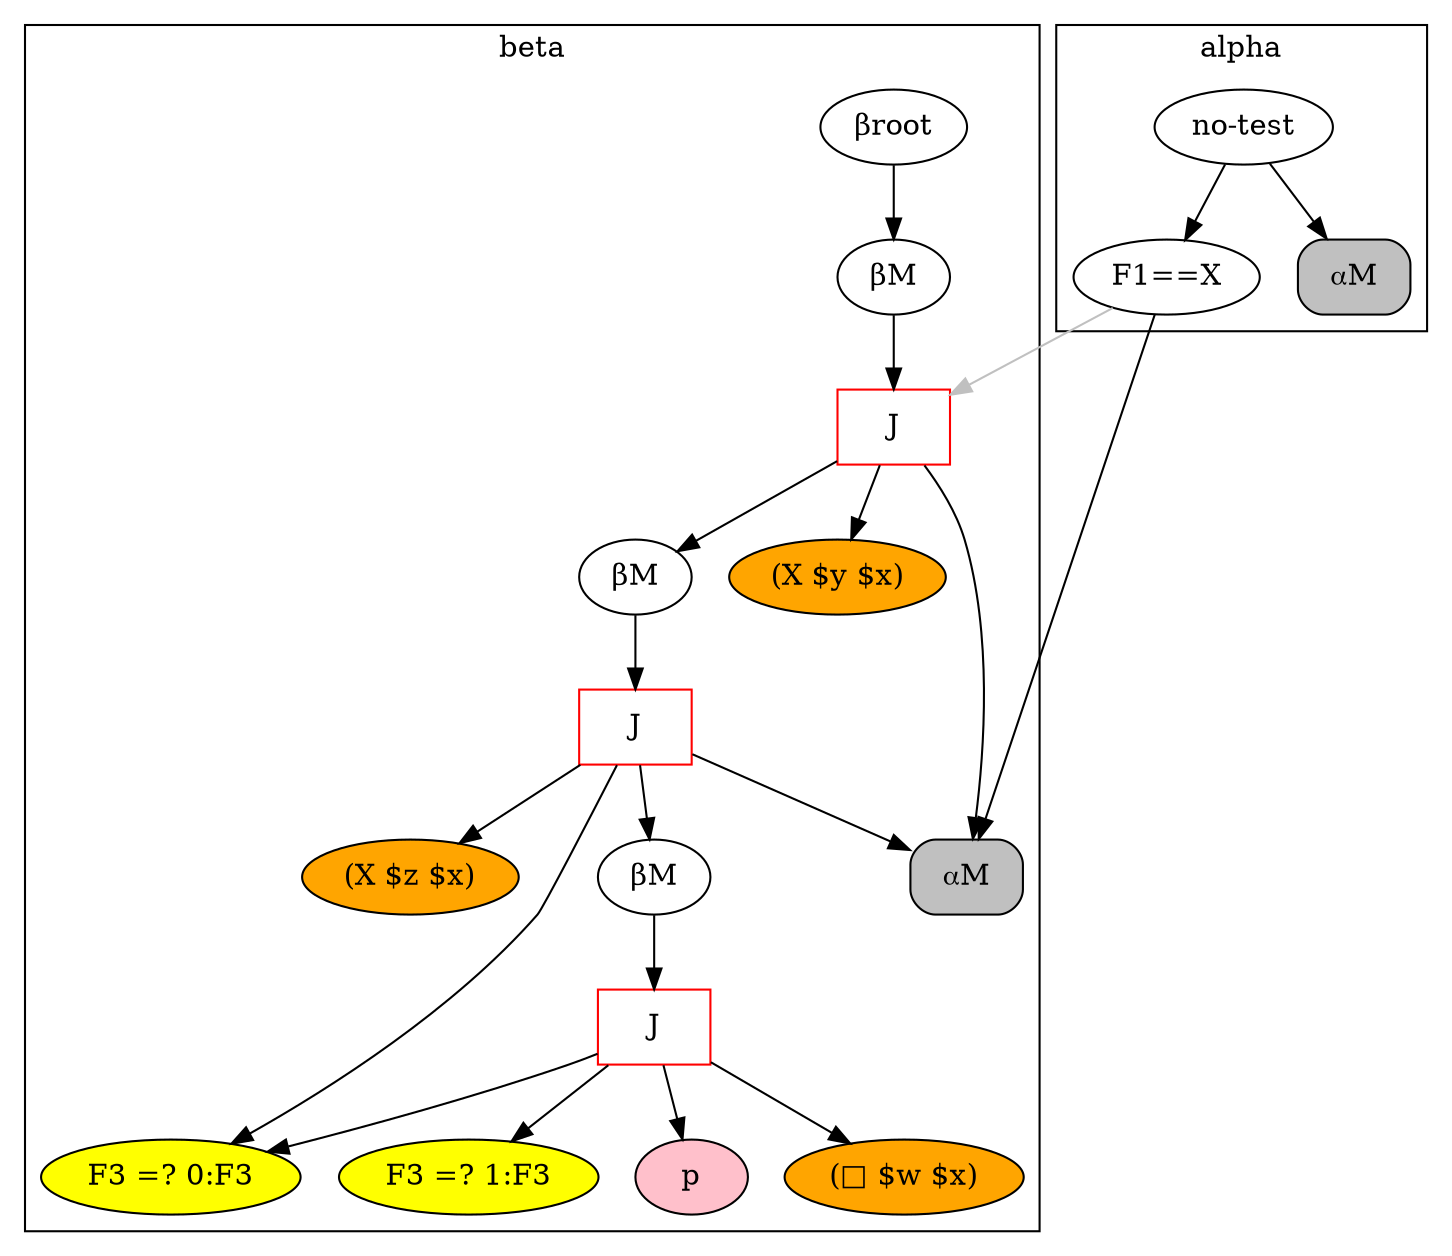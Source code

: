 digraph {
	subgraph cluster_1 {
	label = beta
	"BetaNode 140181797936544" [label="βroot"];
	"BetaNode 140181797936544" -> "BetaMemory 140181798071880";
	"BetaMemory 140181798071880" [label="βM"];
	"BetaMemory 140181798071880" -> "JoinNode 140181798072104";
	"JoinNode 140181798072104" [shape=box,color=red,label="J"];
	"JoinNode 140181798072104" -> "⍺M:<rete.alpha.AlphaMemory object at 0x7f7e9e472ef0>"
	"(X $y $x)" [style=filled,fillcolor=orange];
	"JoinNode 140181798072104" -> "(X $y $x)"
	"JoinNode 140181798072104" -> "BetaMemory 140181798072160";
	"BetaMemory 140181798072160" [label="βM"];
	"BetaMemory 140181798072160" -> "JoinNode 140181798072216";
	"JoinNode 140181798072216" [shape=box,color=red,label="J"];
	"JoinNode 140181798072216" -> "⍺M:<rete.alpha.AlphaMemory object at 0x7f7e9e472ef0>"
	"(X $z $x)" [style=filled,fillcolor=orange];
	"JoinNode 140181798072216" -> "(X $z $x)"
	"F3 =? 0:F3" [style=filled,fillcolor=yellow];
	"JoinNode 140181798072216" -> "F3 =? 0:F3"
	"JoinNode 140181798072216" -> "BetaMemory 140181798072272";
	"BetaMemory 140181798072272" [label="βM"];
	"BetaMemory 140181798072272" -> "JoinNode 140181798117728";
	"JoinNode 140181798117728" [shape=box,color=red,label="J"];
	"(□ $w $x)" [style=filled,fillcolor=orange];
	"JoinNode 140181798117728" -> "(□ $w $x)"
	"F3 =? 0:F3" [style=filled,fillcolor=yellow];
	"JoinNode 140181798117728" -> "F3 =? 0:F3"
	"F3 =? 1:F3" [style=filled,fillcolor=yellow];
	"JoinNode 140181798117728" -> "F3 =? 1:F3"
	"JoinNode 140181798117728" -> "PNode 140181798071824";
	"PNode 140181798071824" [style=filled,fillcolor=pink,label="p"];
	}
	subgraph cluster_0 {
	label = alpha
	"no-test" -> "F1==X";
	"F1==X" -> "⍺M:<rete.alpha.AlphaMemory object at 0x7f7e9e472ef0>";
	"no-test" -> "⍺M:<rete.alpha.AlphaMemory object at 0x7f7e9e451a58>";
	"⍺M:<rete.alpha.AlphaMemory object at 0x7f7e9e451a58>" [shape=box, style="rounded,filled", label="⍺M", fillcolor=gray];
	"⍺M:<rete.alpha.AlphaMemory object at 0x7f7e9e472ef0>" [shape=box, style="rounded,filled", label="⍺M", fillcolor=gray];
	}
	"F1==X" -> "JoinNode 140181798072104" [color=gray];
}
